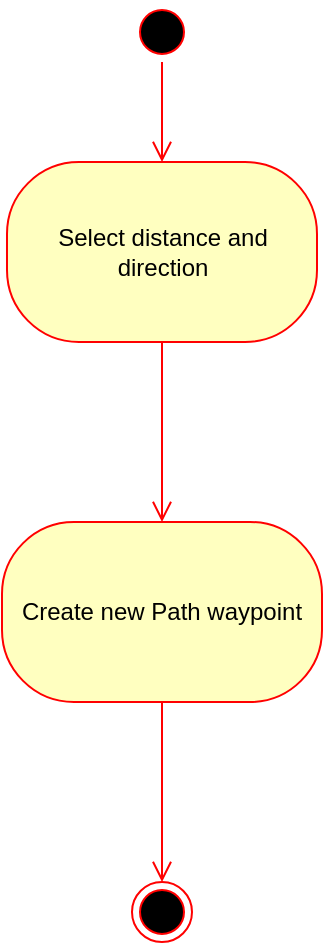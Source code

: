 <mxfile version="16.5.1" type="device"><diagram id="i3F4ti9gev00xGMFeUzN" name="Page-1"><mxGraphModel dx="1422" dy="780" grid="1" gridSize="10" guides="1" tooltips="1" connect="1" arrows="1" fold="1" page="1" pageScale="1" pageWidth="850" pageHeight="1100" math="0" shadow="0"><root><mxCell id="0"/><mxCell id="1" parent="0"/><mxCell id="HaXaQ5E0BjMqJWI1M5KT-2" value="" style="ellipse;html=1;shape=startState;fillColor=#000000;strokeColor=#ff0000;" vertex="1" parent="1"><mxGeometry x="225" y="60" width="30" height="30" as="geometry"/></mxCell><mxCell id="HaXaQ5E0BjMqJWI1M5KT-3" value="" style="edgeStyle=orthogonalEdgeStyle;html=1;verticalAlign=bottom;endArrow=open;endSize=8;strokeColor=#ff0000;rounded=0;entryX=0.5;entryY=0;entryDx=0;entryDy=0;" edge="1" source="HaXaQ5E0BjMqJWI1M5KT-2" parent="1" target="HaXaQ5E0BjMqJWI1M5KT-4"><mxGeometry relative="1" as="geometry"><mxPoint x="257.5" y="150" as="targetPoint"/></mxGeometry></mxCell><mxCell id="HaXaQ5E0BjMqJWI1M5KT-4" value="Select distance and direction" style="rounded=1;whiteSpace=wrap;html=1;arcSize=40;fontColor=#000000;fillColor=#ffffc0;strokeColor=#ff0000;" vertex="1" parent="1"><mxGeometry x="162.5" y="140" width="155" height="90" as="geometry"/></mxCell><mxCell id="HaXaQ5E0BjMqJWI1M5KT-5" value="" style="edgeStyle=orthogonalEdgeStyle;html=1;verticalAlign=bottom;endArrow=open;endSize=8;strokeColor=#ff0000;rounded=0;entryX=0.5;entryY=0;entryDx=0;entryDy=0;" edge="1" source="HaXaQ5E0BjMqJWI1M5KT-4" parent="1" target="HaXaQ5E0BjMqJWI1M5KT-7"><mxGeometry relative="1" as="geometry"><mxPoint x="240.5" y="310" as="targetPoint"/></mxGeometry></mxCell><mxCell id="HaXaQ5E0BjMqJWI1M5KT-7" value="Create new Path waypoint" style="rounded=1;whiteSpace=wrap;html=1;arcSize=40;fontColor=#000000;fillColor=#ffffc0;strokeColor=#ff0000;" vertex="1" parent="1"><mxGeometry x="160" y="320" width="160" height="90" as="geometry"/></mxCell><mxCell id="HaXaQ5E0BjMqJWI1M5KT-8" value="" style="edgeStyle=orthogonalEdgeStyle;html=1;verticalAlign=bottom;endArrow=open;endSize=8;strokeColor=#ff0000;rounded=0;entryX=0.5;entryY=0;entryDx=0;entryDy=0;" edge="1" source="HaXaQ5E0BjMqJWI1M5KT-7" parent="1" target="HaXaQ5E0BjMqJWI1M5KT-25"><mxGeometry relative="1" as="geometry"><mxPoint x="240" y="470" as="targetPoint"/></mxGeometry></mxCell><mxCell id="HaXaQ5E0BjMqJWI1M5KT-25" value="" style="ellipse;html=1;shape=endState;fillColor=#000000;strokeColor=#ff0000;" vertex="1" parent="1"><mxGeometry x="225" y="500" width="30" height="30" as="geometry"/></mxCell></root></mxGraphModel></diagram></mxfile>